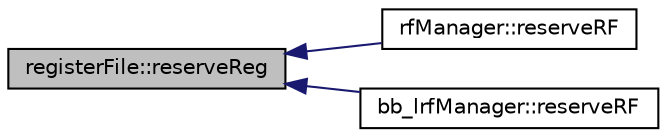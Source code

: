 digraph G
{
  edge [fontname="Helvetica",fontsize="10",labelfontname="Helvetica",labelfontsize="10"];
  node [fontname="Helvetica",fontsize="10",shape=record];
  rankdir=LR;
  Node1 [label="registerFile::reserveReg",height=0.2,width=0.4,color="black", fillcolor="grey75", style="filled" fontcolor="black"];
  Node1 -> Node2 [dir=back,color="midnightblue",fontsize="10",style="solid",fontname="Helvetica"];
  Node2 [label="rfManager::reserveRF",height=0.2,width=0.4,color="black", fillcolor="white", style="filled",URL="$classrfManager.html#ab38c1244739ba189161c3026361464ec"];
  Node1 -> Node3 [dir=back,color="midnightblue",fontsize="10",style="solid",fontname="Helvetica"];
  Node3 [label="bb_lrfManager::reserveRF",height=0.2,width=0.4,color="black", fillcolor="white", style="filled",URL="$classbb__lrfManager.html#a660f06c81c3b829069e93d79512ca525"];
}
